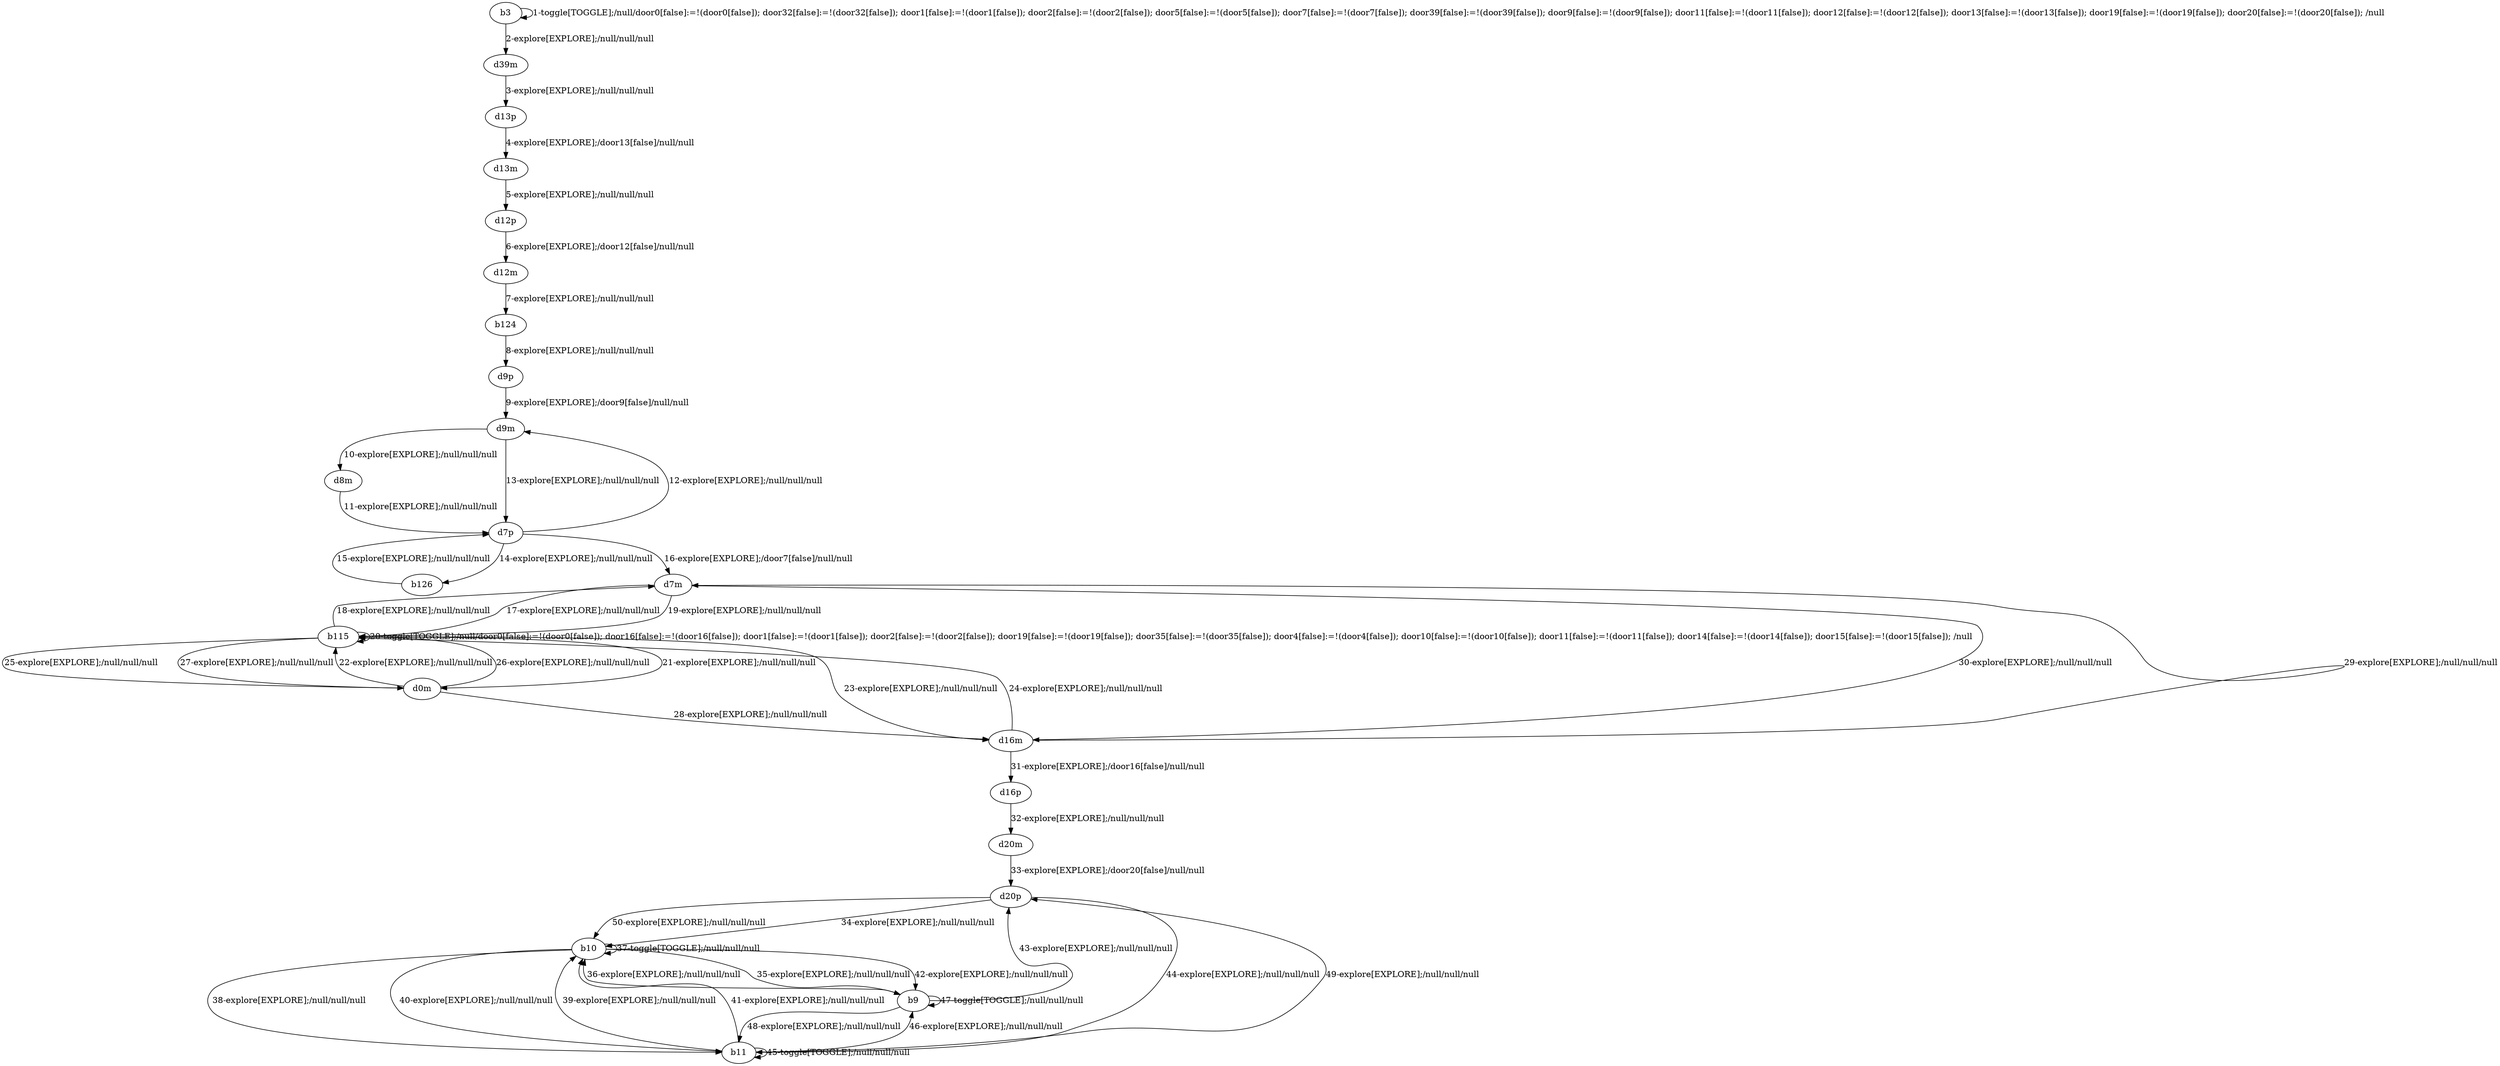 # Total number of goals covered by this test: 1
# b11 --> d20p

digraph g {
"b3" -> "b3" [label = "1-toggle[TOGGLE];/null/door0[false]:=!(door0[false]); door32[false]:=!(door32[false]); door1[false]:=!(door1[false]); door2[false]:=!(door2[false]); door5[false]:=!(door5[false]); door7[false]:=!(door7[false]); door39[false]:=!(door39[false]); door9[false]:=!(door9[false]); door11[false]:=!(door11[false]); door12[false]:=!(door12[false]); door13[false]:=!(door13[false]); door19[false]:=!(door19[false]); door20[false]:=!(door20[false]); /null"];
"b3" -> "d39m" [label = "2-explore[EXPLORE];/null/null/null"];
"d39m" -> "d13p" [label = "3-explore[EXPLORE];/null/null/null"];
"d13p" -> "d13m" [label = "4-explore[EXPLORE];/door13[false]/null/null"];
"d13m" -> "d12p" [label = "5-explore[EXPLORE];/null/null/null"];
"d12p" -> "d12m" [label = "6-explore[EXPLORE];/door12[false]/null/null"];
"d12m" -> "b124" [label = "7-explore[EXPLORE];/null/null/null"];
"b124" -> "d9p" [label = "8-explore[EXPLORE];/null/null/null"];
"d9p" -> "d9m" [label = "9-explore[EXPLORE];/door9[false]/null/null"];
"d9m" -> "d8m" [label = "10-explore[EXPLORE];/null/null/null"];
"d8m" -> "d7p" [label = "11-explore[EXPLORE];/null/null/null"];
"d7p" -> "d9m" [label = "12-explore[EXPLORE];/null/null/null"];
"d9m" -> "d7p" [label = "13-explore[EXPLORE];/null/null/null"];
"d7p" -> "b126" [label = "14-explore[EXPLORE];/null/null/null"];
"b126" -> "d7p" [label = "15-explore[EXPLORE];/null/null/null"];
"d7p" -> "d7m" [label = "16-explore[EXPLORE];/door7[false]/null/null"];
"d7m" -> "b115" [label = "17-explore[EXPLORE];/null/null/null"];
"b115" -> "d7m" [label = "18-explore[EXPLORE];/null/null/null"];
"d7m" -> "b115" [label = "19-explore[EXPLORE];/null/null/null"];
"b115" -> "b115" [label = "20-toggle[TOGGLE];/null/door0[false]:=!(door0[false]); door16[false]:=!(door16[false]); door1[false]:=!(door1[false]); door2[false]:=!(door2[false]); door19[false]:=!(door19[false]); door35[false]:=!(door35[false]); door4[false]:=!(door4[false]); door10[false]:=!(door10[false]); door11[false]:=!(door11[false]); door14[false]:=!(door14[false]); door15[false]:=!(door15[false]); /null"];
"b115" -> "d0m" [label = "21-explore[EXPLORE];/null/null/null"];
"d0m" -> "b115" [label = "22-explore[EXPLORE];/null/null/null"];
"b115" -> "d16m" [label = "23-explore[EXPLORE];/null/null/null"];
"d16m" -> "b115" [label = "24-explore[EXPLORE];/null/null/null"];
"b115" -> "d0m" [label = "25-explore[EXPLORE];/null/null/null"];
"d0m" -> "b115" [label = "26-explore[EXPLORE];/null/null/null"];
"b115" -> "d0m" [label = "27-explore[EXPLORE];/null/null/null"];
"d0m" -> "d16m" [label = "28-explore[EXPLORE];/null/null/null"];
"d16m" -> "d7m" [label = "29-explore[EXPLORE];/null/null/null"];
"d7m" -> "d16m" [label = "30-explore[EXPLORE];/null/null/null"];
"d16m" -> "d16p" [label = "31-explore[EXPLORE];/door16[false]/null/null"];
"d16p" -> "d20m" [label = "32-explore[EXPLORE];/null/null/null"];
"d20m" -> "d20p" [label = "33-explore[EXPLORE];/door20[false]/null/null"];
"d20p" -> "b10" [label = "34-explore[EXPLORE];/null/null/null"];
"b10" -> "b9" [label = "35-explore[EXPLORE];/null/null/null"];
"b9" -> "b10" [label = "36-explore[EXPLORE];/null/null/null"];
"b10" -> "b10" [label = "37-toggle[TOGGLE];/null/null/null"];
"b10" -> "b11" [label = "38-explore[EXPLORE];/null/null/null"];
"b11" -> "b10" [label = "39-explore[EXPLORE];/null/null/null"];
"b10" -> "b11" [label = "40-explore[EXPLORE];/null/null/null"];
"b11" -> "b10" [label = "41-explore[EXPLORE];/null/null/null"];
"b10" -> "b9" [label = "42-explore[EXPLORE];/null/null/null"];
"b9" -> "d20p" [label = "43-explore[EXPLORE];/null/null/null"];
"d20p" -> "b11" [label = "44-explore[EXPLORE];/null/null/null"];
"b11" -> "b11" [label = "45-toggle[TOGGLE];/null/null/null"];
"b11" -> "b9" [label = "46-explore[EXPLORE];/null/null/null"];
"b9" -> "b9" [label = "47-toggle[TOGGLE];/null/null/null"];
"b9" -> "b11" [label = "48-explore[EXPLORE];/null/null/null"];
"b11" -> "d20p" [label = "49-explore[EXPLORE];/null/null/null"];
"d20p" -> "b10" [label = "50-explore[EXPLORE];/null/null/null"];
}